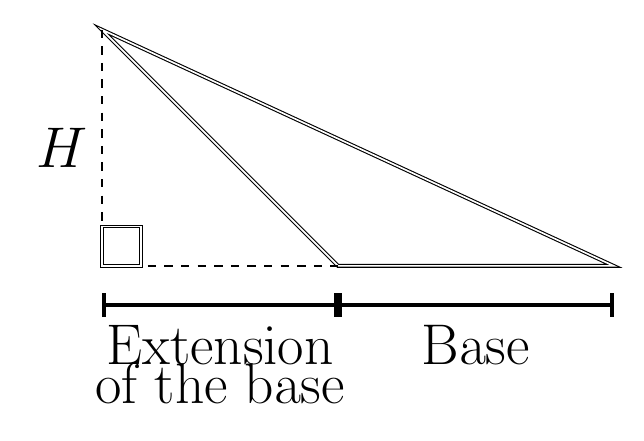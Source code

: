 \begin{tikzpicture}
\node at (0,0) {};
\draw[|-|,line width=0.5mm] (-1.5,-2) -- (2,-2);
\node at (-5,0) {\huge $H$};
\node at (0.25,-2.5) {\huge Base};

\draw[double] (-1.5,-1.5) -- (-4.5,1.5) -- (2,-1.5)-- cycle;

\draw[thick,dashed] (-4.5,1.5) -- (-4.5,-1.5) -- (-1.5,-1.5);
\draw[double]  (-4.5,-1) rectangle (-4,-1.5);
\draw[|-|,line width=0.5mm] (-1.5,-2) -- (-4.5,-2);

\node at (-3,-2.5) {\huge Extension};
\node at (-3,-3) {\huge of the base};
\end{tikzpicture}